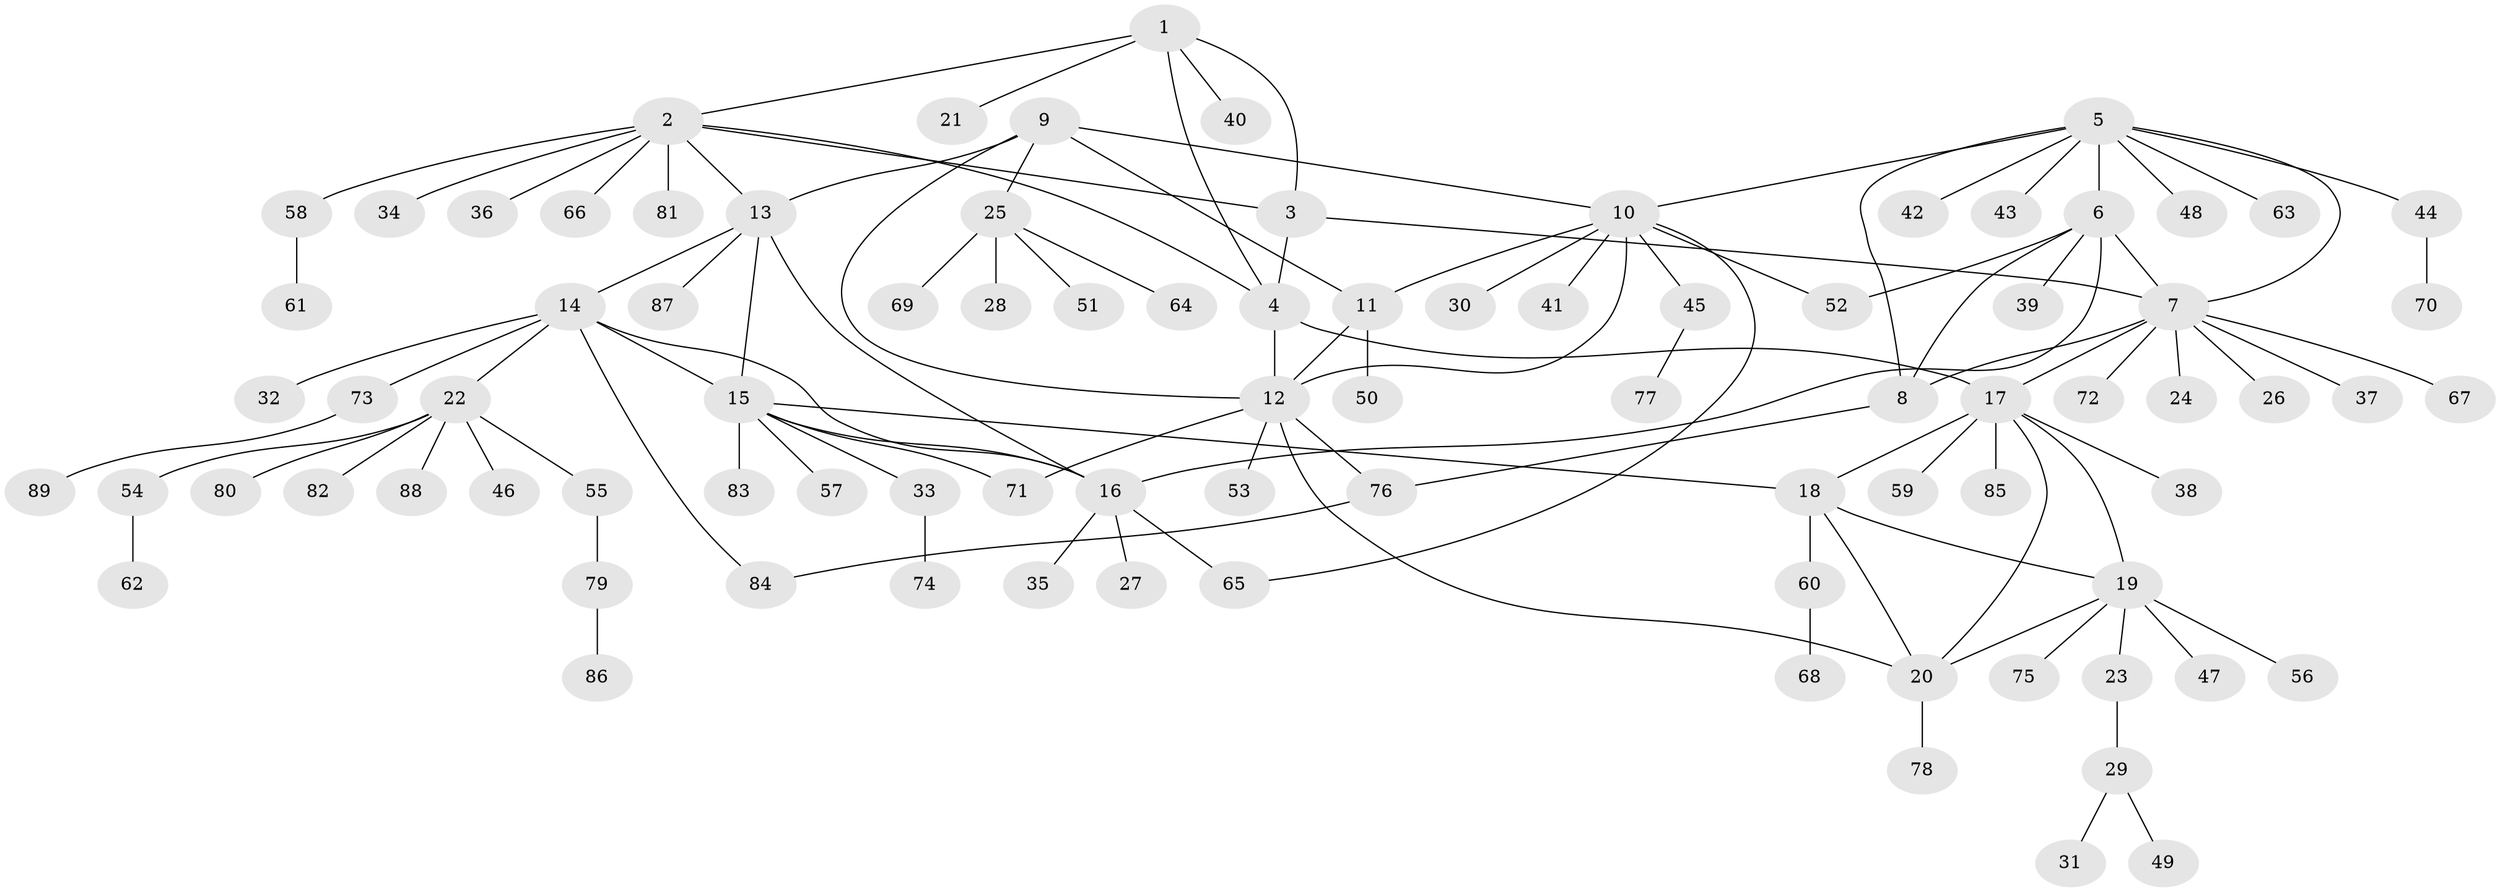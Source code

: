 // coarse degree distribution, {2: 0.05555555555555555, 1: 0.5, 6: 0.08333333333333333, 4: 0.1388888888888889, 5: 0.1388888888888889, 3: 0.05555555555555555, 7: 0.027777777777777776}
// Generated by graph-tools (version 1.1) at 2025/37/03/04/25 23:37:49]
// undirected, 89 vertices, 114 edges
graph export_dot {
  node [color=gray90,style=filled];
  1;
  2;
  3;
  4;
  5;
  6;
  7;
  8;
  9;
  10;
  11;
  12;
  13;
  14;
  15;
  16;
  17;
  18;
  19;
  20;
  21;
  22;
  23;
  24;
  25;
  26;
  27;
  28;
  29;
  30;
  31;
  32;
  33;
  34;
  35;
  36;
  37;
  38;
  39;
  40;
  41;
  42;
  43;
  44;
  45;
  46;
  47;
  48;
  49;
  50;
  51;
  52;
  53;
  54;
  55;
  56;
  57;
  58;
  59;
  60;
  61;
  62;
  63;
  64;
  65;
  66;
  67;
  68;
  69;
  70;
  71;
  72;
  73;
  74;
  75;
  76;
  77;
  78;
  79;
  80;
  81;
  82;
  83;
  84;
  85;
  86;
  87;
  88;
  89;
  1 -- 2;
  1 -- 3;
  1 -- 4;
  1 -- 21;
  1 -- 40;
  2 -- 3;
  2 -- 4;
  2 -- 13;
  2 -- 34;
  2 -- 36;
  2 -- 58;
  2 -- 66;
  2 -- 81;
  3 -- 4;
  3 -- 7;
  4 -- 12;
  4 -- 17;
  5 -- 6;
  5 -- 7;
  5 -- 8;
  5 -- 10;
  5 -- 42;
  5 -- 43;
  5 -- 44;
  5 -- 48;
  5 -- 63;
  6 -- 7;
  6 -- 8;
  6 -- 16;
  6 -- 39;
  6 -- 52;
  7 -- 8;
  7 -- 17;
  7 -- 24;
  7 -- 26;
  7 -- 37;
  7 -- 67;
  7 -- 72;
  8 -- 76;
  9 -- 10;
  9 -- 11;
  9 -- 12;
  9 -- 13;
  9 -- 25;
  10 -- 11;
  10 -- 12;
  10 -- 30;
  10 -- 41;
  10 -- 45;
  10 -- 52;
  10 -- 65;
  11 -- 12;
  11 -- 50;
  12 -- 20;
  12 -- 53;
  12 -- 71;
  12 -- 76;
  13 -- 14;
  13 -- 15;
  13 -- 16;
  13 -- 87;
  14 -- 15;
  14 -- 16;
  14 -- 22;
  14 -- 32;
  14 -- 73;
  14 -- 84;
  15 -- 16;
  15 -- 18;
  15 -- 33;
  15 -- 57;
  15 -- 71;
  15 -- 83;
  16 -- 27;
  16 -- 35;
  16 -- 65;
  17 -- 18;
  17 -- 19;
  17 -- 20;
  17 -- 38;
  17 -- 59;
  17 -- 85;
  18 -- 19;
  18 -- 20;
  18 -- 60;
  19 -- 20;
  19 -- 23;
  19 -- 47;
  19 -- 56;
  19 -- 75;
  20 -- 78;
  22 -- 46;
  22 -- 54;
  22 -- 55;
  22 -- 80;
  22 -- 82;
  22 -- 88;
  23 -- 29;
  25 -- 28;
  25 -- 51;
  25 -- 64;
  25 -- 69;
  29 -- 31;
  29 -- 49;
  33 -- 74;
  44 -- 70;
  45 -- 77;
  54 -- 62;
  55 -- 79;
  58 -- 61;
  60 -- 68;
  73 -- 89;
  76 -- 84;
  79 -- 86;
}
